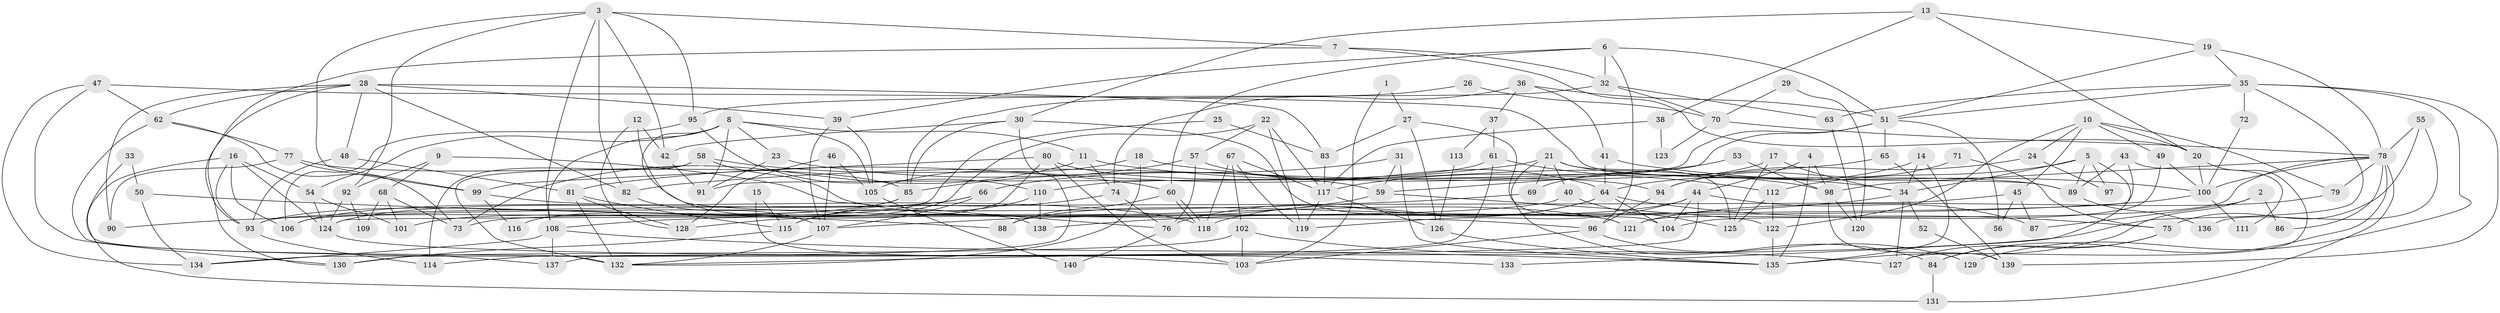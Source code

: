 // coarse degree distribution, {4: 0.22448979591836735, 8: 0.04081632653061224, 14: 0.02040816326530612, 3: 0.1836734693877551, 5: 0.15306122448979592, 7: 0.05102040816326531, 6: 0.08163265306122448, 2: 0.1836734693877551, 10: 0.02040816326530612, 13: 0.01020408163265306, 11: 0.01020408163265306, 9: 0.01020408163265306, 17: 0.01020408163265306}
// Generated by graph-tools (version 1.1) at 2025/18/03/04/25 18:18:51]
// undirected, 140 vertices, 280 edges
graph export_dot {
graph [start="1"]
  node [color=gray90,style=filled];
  1;
  2;
  3;
  4;
  5;
  6;
  7;
  8;
  9;
  10;
  11;
  12;
  13;
  14;
  15;
  16;
  17;
  18;
  19;
  20;
  21;
  22;
  23;
  24;
  25;
  26;
  27;
  28;
  29;
  30;
  31;
  32;
  33;
  34;
  35;
  36;
  37;
  38;
  39;
  40;
  41;
  42;
  43;
  44;
  45;
  46;
  47;
  48;
  49;
  50;
  51;
  52;
  53;
  54;
  55;
  56;
  57;
  58;
  59;
  60;
  61;
  62;
  63;
  64;
  65;
  66;
  67;
  68;
  69;
  70;
  71;
  72;
  73;
  74;
  75;
  76;
  77;
  78;
  79;
  80;
  81;
  82;
  83;
  84;
  85;
  86;
  87;
  88;
  89;
  90;
  91;
  92;
  93;
  94;
  95;
  96;
  97;
  98;
  99;
  100;
  101;
  102;
  103;
  104;
  105;
  106;
  107;
  108;
  109;
  110;
  111;
  112;
  113;
  114;
  115;
  116;
  117;
  118;
  119;
  120;
  121;
  122;
  123;
  124;
  125;
  126;
  127;
  128;
  129;
  130;
  131;
  132;
  133;
  134;
  135;
  136;
  137;
  138;
  139;
  140;
  1 -- 103;
  1 -- 27;
  2 -- 87;
  2 -- 135;
  2 -- 86;
  3 -- 108;
  3 -- 95;
  3 -- 7;
  3 -- 42;
  3 -- 82;
  3 -- 92;
  3 -- 99;
  4 -- 98;
  4 -- 44;
  4 -- 135;
  5 -- 89;
  5 -- 34;
  5 -- 97;
  5 -- 112;
  5 -- 133;
  6 -- 60;
  6 -- 51;
  6 -- 32;
  6 -- 39;
  6 -- 96;
  7 -- 20;
  7 -- 32;
  7 -- 130;
  8 -- 108;
  8 -- 105;
  8 -- 11;
  8 -- 23;
  8 -- 54;
  8 -- 91;
  8 -- 138;
  9 -- 68;
  9 -- 76;
  9 -- 92;
  10 -- 20;
  10 -- 79;
  10 -- 24;
  10 -- 45;
  10 -- 49;
  10 -- 122;
  11 -- 98;
  11 -- 73;
  11 -- 74;
  12 -- 42;
  12 -- 128;
  12 -- 96;
  13 -- 19;
  13 -- 30;
  13 -- 20;
  13 -- 38;
  14 -- 34;
  14 -- 64;
  14 -- 135;
  15 -- 103;
  15 -- 115;
  16 -- 124;
  16 -- 54;
  16 -- 93;
  16 -- 106;
  16 -- 131;
  17 -- 69;
  17 -- 34;
  17 -- 125;
  18 -- 132;
  18 -- 34;
  18 -- 105;
  19 -- 51;
  19 -- 78;
  19 -- 35;
  20 -- 100;
  20 -- 127;
  21 -- 81;
  21 -- 125;
  21 -- 40;
  21 -- 69;
  21 -- 84;
  21 -- 89;
  22 -- 117;
  22 -- 119;
  22 -- 57;
  22 -- 116;
  23 -- 59;
  23 -- 91;
  24 -- 94;
  24 -- 97;
  25 -- 106;
  25 -- 83;
  26 -- 70;
  26 -- 85;
  27 -- 104;
  27 -- 126;
  27 -- 83;
  28 -- 62;
  28 -- 93;
  28 -- 39;
  28 -- 48;
  28 -- 82;
  28 -- 83;
  28 -- 90;
  29 -- 70;
  29 -- 120;
  30 -- 121;
  30 -- 42;
  30 -- 85;
  30 -- 114;
  31 -- 59;
  31 -- 135;
  31 -- 66;
  32 -- 63;
  32 -- 70;
  32 -- 95;
  33 -- 50;
  33 -- 132;
  34 -- 138;
  34 -- 127;
  34 -- 52;
  35 -- 51;
  35 -- 63;
  35 -- 72;
  35 -- 129;
  35 -- 132;
  35 -- 139;
  36 -- 74;
  36 -- 51;
  36 -- 37;
  36 -- 41;
  37 -- 61;
  37 -- 113;
  38 -- 117;
  38 -- 123;
  39 -- 105;
  39 -- 107;
  40 -- 125;
  40 -- 73;
  41 -- 64;
  41 -- 100;
  42 -- 91;
  43 -- 124;
  43 -- 89;
  43 -- 111;
  44 -- 104;
  44 -- 119;
  44 -- 87;
  44 -- 88;
  44 -- 134;
  45 -- 93;
  45 -- 56;
  45 -- 87;
  46 -- 105;
  46 -- 107;
  46 -- 128;
  47 -- 62;
  47 -- 130;
  47 -- 89;
  47 -- 134;
  48 -- 81;
  48 -- 93;
  49 -- 100;
  49 -- 121;
  50 -- 134;
  50 -- 88;
  51 -- 91;
  51 -- 59;
  51 -- 56;
  51 -- 65;
  52 -- 139;
  53 -- 98;
  53 -- 117;
  54 -- 124;
  54 -- 101;
  55 -- 78;
  55 -- 75;
  55 -- 136;
  57 -- 85;
  57 -- 64;
  57 -- 76;
  58 -- 132;
  58 -- 114;
  58 -- 60;
  58 -- 121;
  59 -- 107;
  59 -- 122;
  60 -- 118;
  60 -- 118;
  60 -- 88;
  61 -- 112;
  61 -- 137;
  61 -- 110;
  62 -- 77;
  62 -- 73;
  62 -- 137;
  63 -- 120;
  64 -- 76;
  64 -- 75;
  64 -- 104;
  64 -- 118;
  65 -- 82;
  65 -- 139;
  66 -- 107;
  66 -- 106;
  66 -- 124;
  67 -- 118;
  67 -- 102;
  67 -- 117;
  67 -- 119;
  68 -- 73;
  68 -- 101;
  68 -- 109;
  69 -- 90;
  70 -- 78;
  70 -- 123;
  71 -- 94;
  71 -- 75;
  72 -- 100;
  74 -- 115;
  74 -- 76;
  75 -- 84;
  75 -- 127;
  76 -- 140;
  77 -- 85;
  77 -- 99;
  77 -- 90;
  78 -- 100;
  78 -- 84;
  78 -- 79;
  78 -- 86;
  78 -- 98;
  78 -- 104;
  78 -- 131;
  79 -- 121;
  80 -- 103;
  80 -- 99;
  80 -- 94;
  80 -- 128;
  81 -- 128;
  81 -- 132;
  81 -- 115;
  82 -- 107;
  83 -- 117;
  84 -- 131;
  85 -- 93;
  85 -- 101;
  89 -- 136;
  92 -- 109;
  92 -- 124;
  93 -- 114;
  94 -- 96;
  95 -- 106;
  95 -- 110;
  96 -- 103;
  96 -- 129;
  98 -- 139;
  98 -- 120;
  99 -- 118;
  99 -- 116;
  100 -- 108;
  100 -- 111;
  102 -- 130;
  102 -- 127;
  102 -- 103;
  105 -- 140;
  107 -- 132;
  108 -- 134;
  108 -- 135;
  108 -- 137;
  110 -- 115;
  110 -- 138;
  112 -- 122;
  112 -- 125;
  113 -- 126;
  115 -- 130;
  117 -- 119;
  117 -- 126;
  122 -- 135;
  124 -- 133;
  126 -- 135;
}
